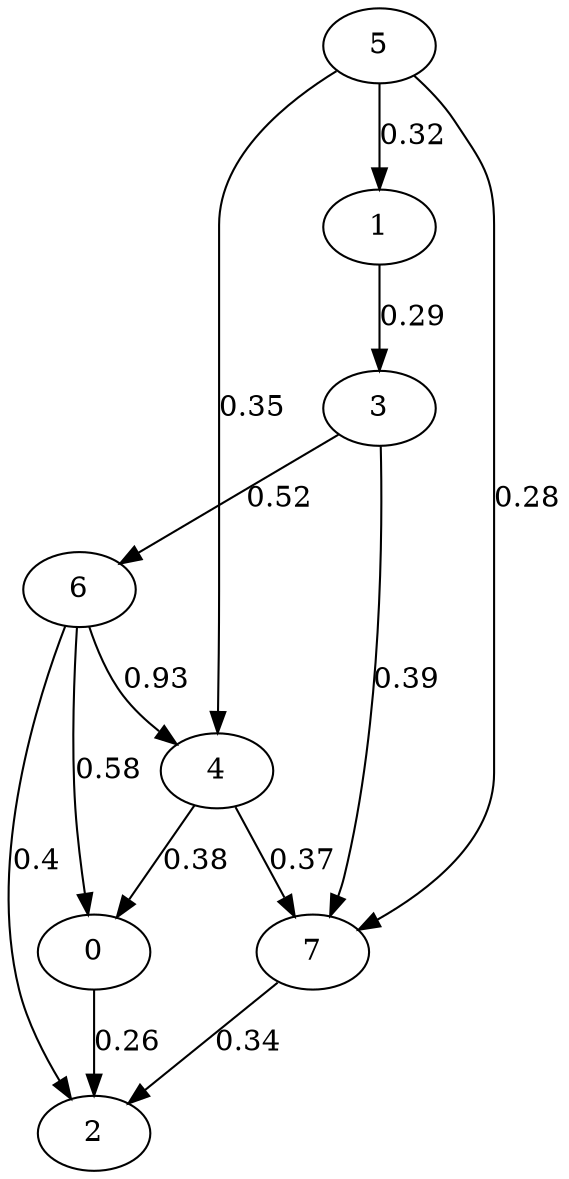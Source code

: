 digraph g {
	7->2[label="0.34"];
	6->2[label="0.4"];
	6->0[label="0.58"];
	6->4[label="0.93"];
	5->4[label="0.35"];
	5->7[label="0.28"];
	5->1[label="0.32"];
	4->7[label="0.37"];
	4->0[label="0.38"];
	3->7[label="0.39"];
	3->6[label="0.52"];
	1->3[label="0.29"];
	0->2[label="0.26"];
	overlap=false;
	splines=true;
	sep=.1;
}